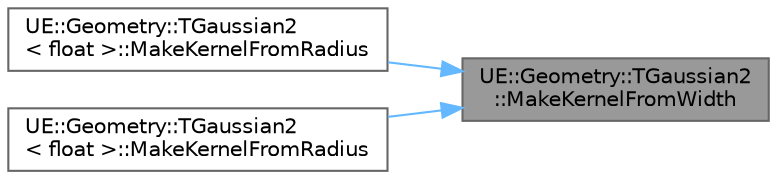 digraph "UE::Geometry::TGaussian2::MakeKernelFromWidth"
{
 // INTERACTIVE_SVG=YES
 // LATEX_PDF_SIZE
  bgcolor="transparent";
  edge [fontname=Helvetica,fontsize=10,labelfontname=Helvetica,labelfontsize=10];
  node [fontname=Helvetica,fontsize=10,shape=box,height=0.2,width=0.4];
  rankdir="RL";
  Node1 [id="Node000001",label="UE::Geometry::TGaussian2\l::MakeKernelFromWidth",height=0.2,width=0.4,color="gray40", fillcolor="grey60", style="filled", fontcolor="black",tooltip=" "];
  Node1 -> Node2 [id="edge1_Node000001_Node000002",dir="back",color="steelblue1",style="solid",tooltip=" "];
  Node2 [id="Node000002",label="UE::Geometry::TGaussian2\l\< float \>::MakeKernelFromRadius",height=0.2,width=0.4,color="grey40", fillcolor="white", style="filled",URL="$d7/df7/classUE_1_1Geometry_1_1TGaussian2.html#ad67915dc5188d117dad766f5d3cd41e7",tooltip=" "];
  Node1 -> Node3 [id="edge2_Node000001_Node000003",dir="back",color="steelblue1",style="solid",tooltip=" "];
  Node3 [id="Node000003",label="UE::Geometry::TGaussian2\l\< float \>::MakeKernelFromRadius",height=0.2,width=0.4,color="grey40", fillcolor="white", style="filled",URL="$d7/df7/classUE_1_1Geometry_1_1TGaussian2.html#a09a6e7e123e83cd949dc85f173390e79",tooltip=" "];
}
